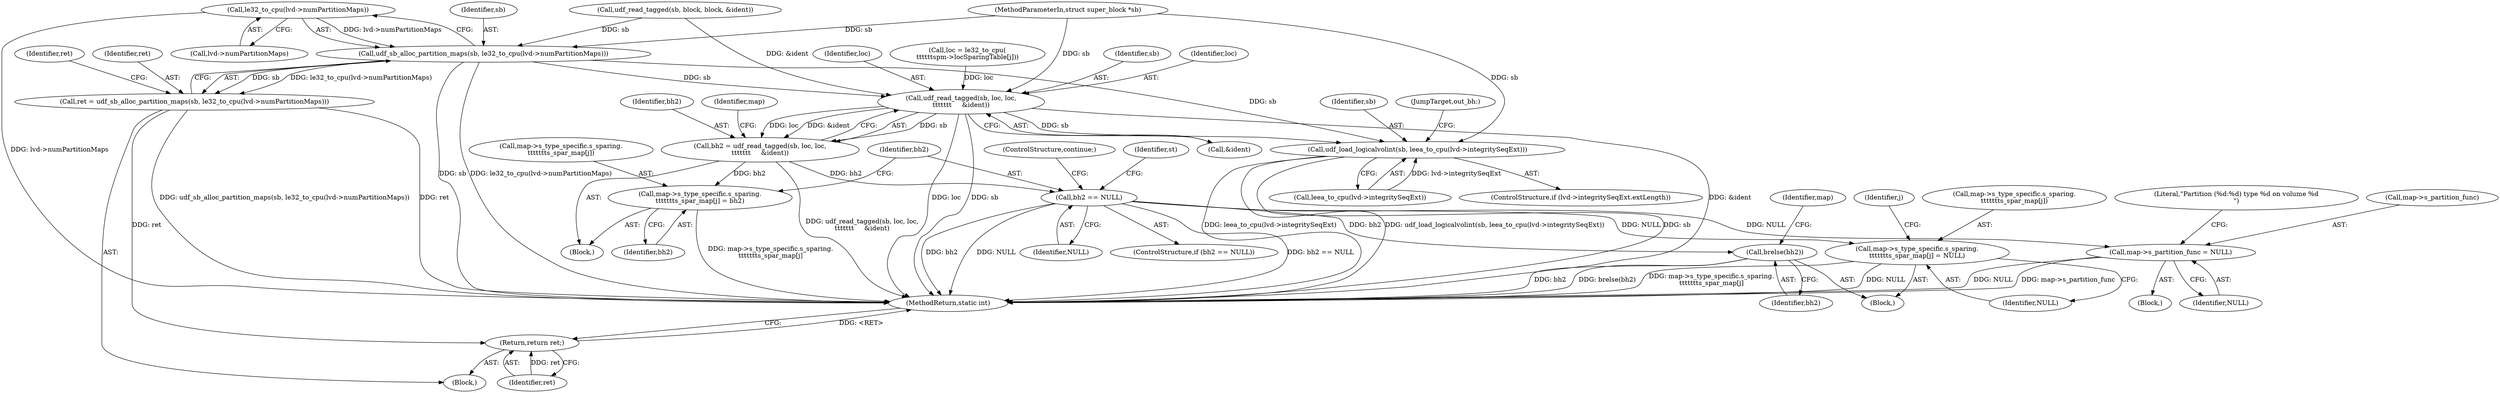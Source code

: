 digraph "0_linux_adee11b2085bee90bd8f4f52123ffb07882d6256@pointer" {
"1000150" [label="(Call,le32_to_cpu(lvd->numPartitionMaps))"];
"1000148" [label="(Call,udf_sb_alloc_partition_maps(sb, le32_to_cpu(lvd->numPartitionMaps)))"];
"1000146" [label="(Call,ret = udf_sb_alloc_partition_maps(sb, le32_to_cpu(lvd->numPartitionMaps)))"];
"1000662" [label="(Return,return ret;)"];
"1000372" [label="(Call,udf_read_tagged(sb, loc, loc,\n\t\t\t\t\t\t\t     &ident))"];
"1000370" [label="(Call,bh2 = udf_read_tagged(sb, loc, loc,\n\t\t\t\t\t\t\t     &ident))"];
"1000378" [label="(Call,map->s_type_specific.s_sparing.\n\t\t\t\t\t\t\ts_spar_map[j] = bh2)"];
"1000390" [label="(Call,bh2 == NULL)"];
"1000242" [label="(Call,map->s_partition_func = NULL)"];
"1000416" [label="(Call,brelse(bh2))"];
"1000418" [label="(Call,map->s_type_specific.s_sparing.\n\t\t\t\t\t\t\ts_spar_map[j] = NULL)"];
"1000653" [label="(Call,udf_load_logicalvolint(sb, leea_to_cpu(lvd->integritySeqExt)))"];
"1000379" [label="(Call,map->s_type_specific.s_sparing.\n\t\t\t\t\t\t\ts_spar_map[j])"];
"1000383" [label="(Identifier,map)"];
"1000647" [label="(ControlStructure,if (lvd->integritySeqExt.extLength))"];
"1000428" [label="(Identifier,NULL)"];
"1000104" [label="(Block,)"];
"1000151" [label="(Call,lvd->numPartitionMaps)"];
"1000663" [label="(Identifier,ret)"];
"1000124" [label="(Call,udf_read_tagged(sb, block, block, &ident))"];
"1000418" [label="(Call,map->s_type_specific.s_sparing.\n\t\t\t\t\t\t\ts_spar_map[j] = NULL)"];
"1000360" [label="(Block,)"];
"1000393" [label="(ControlStructure,continue;)"];
"1000147" [label="(Identifier,ret)"];
"1000148" [label="(Call,udf_sb_alloc_partition_maps(sb, le32_to_cpu(lvd->numPartitionMaps)))"];
"1000664" [label="(MethodReturn,static int)"];
"1000372" [label="(Call,udf_read_tagged(sb, loc, loc,\n\t\t\t\t\t\t\t     &ident))"];
"1000373" [label="(Identifier,sb)"];
"1000415" [label="(Block,)"];
"1000359" [label="(Identifier,j)"];
"1000146" [label="(Call,ret = udf_sb_alloc_partition_maps(sb, le32_to_cpu(lvd->numPartitionMaps)))"];
"1000653" [label="(Call,udf_load_logicalvolint(sb, leea_to_cpu(lvd->integritySeqExt)))"];
"1000659" [label="(JumpTarget,out_bh:)"];
"1000416" [label="(Call,brelse(bh2))"];
"1000375" [label="(Identifier,loc)"];
"1000371" [label="(Identifier,bh2)"];
"1000242" [label="(Call,map->s_partition_func = NULL)"];
"1000378" [label="(Call,map->s_type_specific.s_sparing.\n\t\t\t\t\t\t\ts_spar_map[j] = bh2)"];
"1000395" [label="(Identifier,st)"];
"1000101" [label="(MethodParameterIn,struct super_block *sb)"];
"1000423" [label="(Identifier,map)"];
"1000150" [label="(Call,le32_to_cpu(lvd->numPartitionMaps))"];
"1000376" [label="(Call,&ident)"];
"1000609" [label="(Literal,\"Partition (%d:%d) type %d on volume %d\n\")"];
"1000417" [label="(Identifier,bh2)"];
"1000419" [label="(Call,map->s_type_specific.s_sparing.\n\t\t\t\t\t\t\ts_spar_map[j])"];
"1000388" [label="(Identifier,bh2)"];
"1000214" [label="(Block,)"];
"1000390" [label="(Call,bh2 == NULL)"];
"1000391" [label="(Identifier,bh2)"];
"1000655" [label="(Call,leea_to_cpu(lvd->integritySeqExt))"];
"1000662" [label="(Return,return ret;)"];
"1000149" [label="(Identifier,sb)"];
"1000370" [label="(Call,bh2 = udf_read_tagged(sb, loc, loc,\n\t\t\t\t\t\t\t     &ident))"];
"1000654" [label="(Identifier,sb)"];
"1000374" [label="(Identifier,loc)"];
"1000392" [label="(Identifier,NULL)"];
"1000155" [label="(Identifier,ret)"];
"1000246" [label="(Identifier,NULL)"];
"1000243" [label="(Call,map->s_partition_func)"];
"1000389" [label="(ControlStructure,if (bh2 == NULL))"];
"1000362" [label="(Call,loc = le32_to_cpu(\n\t\t\t\t\t\tspm->locSparingTable[j]))"];
"1000150" -> "1000148"  [label="AST: "];
"1000150" -> "1000151"  [label="CFG: "];
"1000151" -> "1000150"  [label="AST: "];
"1000148" -> "1000150"  [label="CFG: "];
"1000150" -> "1000664"  [label="DDG: lvd->numPartitionMaps"];
"1000150" -> "1000148"  [label="DDG: lvd->numPartitionMaps"];
"1000148" -> "1000146"  [label="AST: "];
"1000149" -> "1000148"  [label="AST: "];
"1000146" -> "1000148"  [label="CFG: "];
"1000148" -> "1000664"  [label="DDG: sb"];
"1000148" -> "1000664"  [label="DDG: le32_to_cpu(lvd->numPartitionMaps)"];
"1000148" -> "1000146"  [label="DDG: sb"];
"1000148" -> "1000146"  [label="DDG: le32_to_cpu(lvd->numPartitionMaps)"];
"1000124" -> "1000148"  [label="DDG: sb"];
"1000101" -> "1000148"  [label="DDG: sb"];
"1000148" -> "1000372"  [label="DDG: sb"];
"1000148" -> "1000653"  [label="DDG: sb"];
"1000146" -> "1000104"  [label="AST: "];
"1000147" -> "1000146"  [label="AST: "];
"1000155" -> "1000146"  [label="CFG: "];
"1000146" -> "1000664"  [label="DDG: udf_sb_alloc_partition_maps(sb, le32_to_cpu(lvd->numPartitionMaps))"];
"1000146" -> "1000664"  [label="DDG: ret"];
"1000146" -> "1000662"  [label="DDG: ret"];
"1000662" -> "1000104"  [label="AST: "];
"1000662" -> "1000663"  [label="CFG: "];
"1000663" -> "1000662"  [label="AST: "];
"1000664" -> "1000662"  [label="CFG: "];
"1000662" -> "1000664"  [label="DDG: <RET>"];
"1000663" -> "1000662"  [label="DDG: ret"];
"1000372" -> "1000370"  [label="AST: "];
"1000372" -> "1000376"  [label="CFG: "];
"1000373" -> "1000372"  [label="AST: "];
"1000374" -> "1000372"  [label="AST: "];
"1000375" -> "1000372"  [label="AST: "];
"1000376" -> "1000372"  [label="AST: "];
"1000370" -> "1000372"  [label="CFG: "];
"1000372" -> "1000664"  [label="DDG: &ident"];
"1000372" -> "1000664"  [label="DDG: loc"];
"1000372" -> "1000664"  [label="DDG: sb"];
"1000372" -> "1000370"  [label="DDG: sb"];
"1000372" -> "1000370"  [label="DDG: loc"];
"1000372" -> "1000370"  [label="DDG: &ident"];
"1000101" -> "1000372"  [label="DDG: sb"];
"1000362" -> "1000372"  [label="DDG: loc"];
"1000124" -> "1000372"  [label="DDG: &ident"];
"1000372" -> "1000653"  [label="DDG: sb"];
"1000370" -> "1000360"  [label="AST: "];
"1000371" -> "1000370"  [label="AST: "];
"1000383" -> "1000370"  [label="CFG: "];
"1000370" -> "1000664"  [label="DDG: udf_read_tagged(sb, loc, loc,\n\t\t\t\t\t\t\t     &ident)"];
"1000370" -> "1000378"  [label="DDG: bh2"];
"1000370" -> "1000390"  [label="DDG: bh2"];
"1000378" -> "1000360"  [label="AST: "];
"1000378" -> "1000388"  [label="CFG: "];
"1000379" -> "1000378"  [label="AST: "];
"1000388" -> "1000378"  [label="AST: "];
"1000391" -> "1000378"  [label="CFG: "];
"1000378" -> "1000664"  [label="DDG: map->s_type_specific.s_sparing.\n\t\t\t\t\t\t\ts_spar_map[j]"];
"1000390" -> "1000389"  [label="AST: "];
"1000390" -> "1000392"  [label="CFG: "];
"1000391" -> "1000390"  [label="AST: "];
"1000392" -> "1000390"  [label="AST: "];
"1000393" -> "1000390"  [label="CFG: "];
"1000395" -> "1000390"  [label="CFG: "];
"1000390" -> "1000664"  [label="DDG: NULL"];
"1000390" -> "1000664"  [label="DDG: bh2 == NULL"];
"1000390" -> "1000664"  [label="DDG: bh2"];
"1000390" -> "1000242"  [label="DDG: NULL"];
"1000390" -> "1000416"  [label="DDG: bh2"];
"1000390" -> "1000418"  [label="DDG: NULL"];
"1000242" -> "1000214"  [label="AST: "];
"1000242" -> "1000246"  [label="CFG: "];
"1000243" -> "1000242"  [label="AST: "];
"1000246" -> "1000242"  [label="AST: "];
"1000609" -> "1000242"  [label="CFG: "];
"1000242" -> "1000664"  [label="DDG: NULL"];
"1000242" -> "1000664"  [label="DDG: map->s_partition_func"];
"1000416" -> "1000415"  [label="AST: "];
"1000416" -> "1000417"  [label="CFG: "];
"1000417" -> "1000416"  [label="AST: "];
"1000423" -> "1000416"  [label="CFG: "];
"1000416" -> "1000664"  [label="DDG: brelse(bh2)"];
"1000416" -> "1000664"  [label="DDG: bh2"];
"1000418" -> "1000415"  [label="AST: "];
"1000418" -> "1000428"  [label="CFG: "];
"1000419" -> "1000418"  [label="AST: "];
"1000428" -> "1000418"  [label="AST: "];
"1000359" -> "1000418"  [label="CFG: "];
"1000418" -> "1000664"  [label="DDG: NULL"];
"1000418" -> "1000664"  [label="DDG: map->s_type_specific.s_sparing.\n\t\t\t\t\t\t\ts_spar_map[j]"];
"1000653" -> "1000647"  [label="AST: "];
"1000653" -> "1000655"  [label="CFG: "];
"1000654" -> "1000653"  [label="AST: "];
"1000655" -> "1000653"  [label="AST: "];
"1000659" -> "1000653"  [label="CFG: "];
"1000653" -> "1000664"  [label="DDG: leea_to_cpu(lvd->integritySeqExt)"];
"1000653" -> "1000664"  [label="DDG: udf_load_logicalvolint(sb, leea_to_cpu(lvd->integritySeqExt))"];
"1000653" -> "1000664"  [label="DDG: sb"];
"1000101" -> "1000653"  [label="DDG: sb"];
"1000655" -> "1000653"  [label="DDG: lvd->integritySeqExt"];
}
